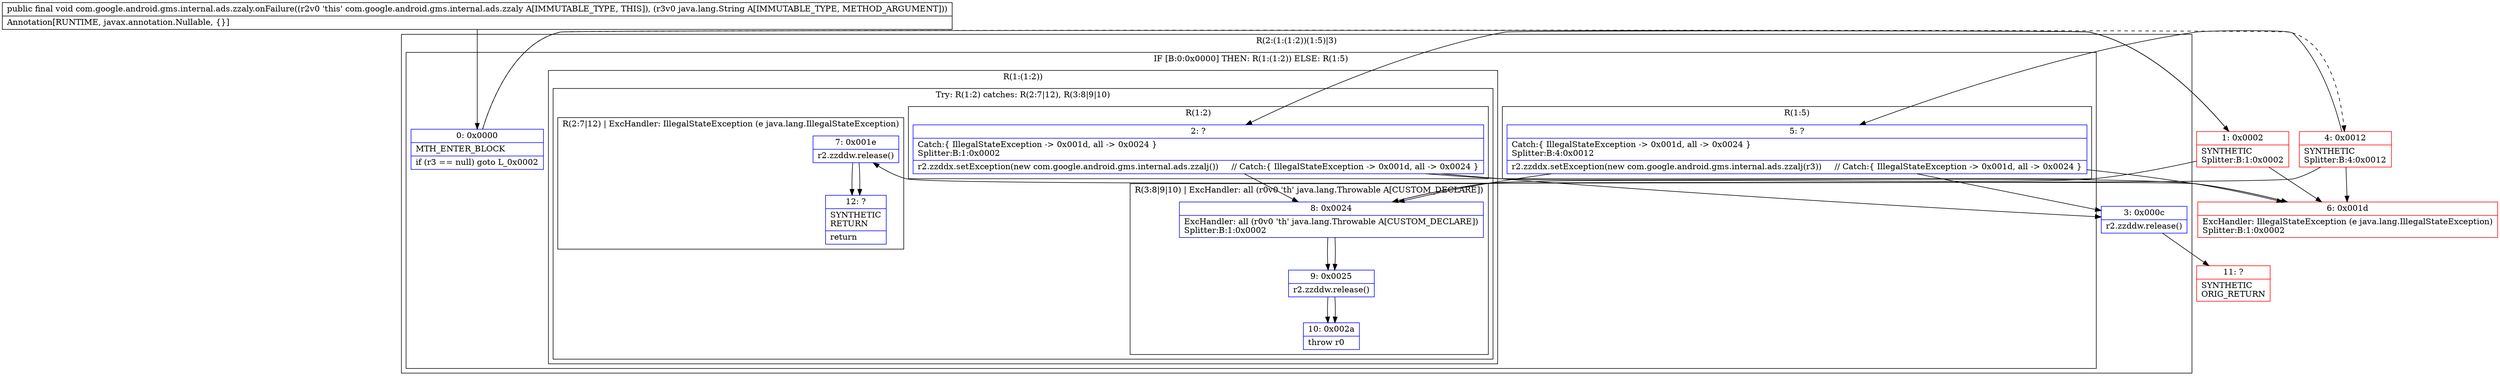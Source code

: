 digraph "CFG forcom.google.android.gms.internal.ads.zzaly.onFailure(Ljava\/lang\/String;)V" {
subgraph cluster_Region_2000466514 {
label = "R(2:(1:(1:2))(1:5)|3)";
node [shape=record,color=blue];
subgraph cluster_IfRegion_873774408 {
label = "IF [B:0:0x0000] THEN: R(1:(1:2)) ELSE: R(1:5)";
node [shape=record,color=blue];
Node_0 [shape=record,label="{0\:\ 0x0000|MTH_ENTER_BLOCK\l|if (r3 == null) goto L_0x0002\l}"];
subgraph cluster_Region_1906961099 {
label = "R(1:(1:2))";
node [shape=record,color=blue];
subgraph cluster_TryCatchRegion_63171783 {
label = "Try: R(1:2) catches: R(2:7|12), R(3:8|9|10)";
node [shape=record,color=blue];
subgraph cluster_Region_293560527 {
label = "R(1:2)";
node [shape=record,color=blue];
Node_2 [shape=record,label="{2\:\ ?|Catch:\{ IllegalStateException \-\> 0x001d, all \-\> 0x0024 \}\lSplitter:B:1:0x0002\l|r2.zzddx.setException(new com.google.android.gms.internal.ads.zzalj())     \/\/ Catch:\{ IllegalStateException \-\> 0x001d, all \-\> 0x0024 \}\l}"];
}
subgraph cluster_Region_9462101 {
label = "R(2:7|12) | ExcHandler: IllegalStateException (e java.lang.IllegalStateException)\l";
node [shape=record,color=blue];
Node_7 [shape=record,label="{7\:\ 0x001e|r2.zzddw.release()\l}"];
Node_12 [shape=record,label="{12\:\ ?|SYNTHETIC\lRETURN\l|return\l}"];
}
subgraph cluster_Region_1045507134 {
label = "R(3:8|9|10) | ExcHandler: all (r0v0 'th' java.lang.Throwable A[CUSTOM_DECLARE])\l";
node [shape=record,color=blue];
Node_8 [shape=record,label="{8\:\ 0x0024|ExcHandler: all (r0v0 'th' java.lang.Throwable A[CUSTOM_DECLARE])\lSplitter:B:1:0x0002\l}"];
Node_9 [shape=record,label="{9\:\ 0x0025|r2.zzddw.release()\l}"];
Node_10 [shape=record,label="{10\:\ 0x002a|throw r0\l}"];
}
}
}
subgraph cluster_Region_585652967 {
label = "R(1:5)";
node [shape=record,color=blue];
Node_5 [shape=record,label="{5\:\ ?|Catch:\{ IllegalStateException \-\> 0x001d, all \-\> 0x0024 \}\lSplitter:B:4:0x0012\l|r2.zzddx.setException(new com.google.android.gms.internal.ads.zzalj(r3))     \/\/ Catch:\{ IllegalStateException \-\> 0x001d, all \-\> 0x0024 \}\l}"];
}
}
Node_3 [shape=record,label="{3\:\ 0x000c|r2.zzddw.release()\l}"];
}
subgraph cluster_Region_9462101 {
label = "R(2:7|12) | ExcHandler: IllegalStateException (e java.lang.IllegalStateException)\l";
node [shape=record,color=blue];
Node_7 [shape=record,label="{7\:\ 0x001e|r2.zzddw.release()\l}"];
Node_12 [shape=record,label="{12\:\ ?|SYNTHETIC\lRETURN\l|return\l}"];
}
subgraph cluster_Region_1045507134 {
label = "R(3:8|9|10) | ExcHandler: all (r0v0 'th' java.lang.Throwable A[CUSTOM_DECLARE])\l";
node [shape=record,color=blue];
Node_8 [shape=record,label="{8\:\ 0x0024|ExcHandler: all (r0v0 'th' java.lang.Throwable A[CUSTOM_DECLARE])\lSplitter:B:1:0x0002\l}"];
Node_9 [shape=record,label="{9\:\ 0x0025|r2.zzddw.release()\l}"];
Node_10 [shape=record,label="{10\:\ 0x002a|throw r0\l}"];
}
Node_1 [shape=record,color=red,label="{1\:\ 0x0002|SYNTHETIC\lSplitter:B:1:0x0002\l}"];
Node_4 [shape=record,color=red,label="{4\:\ 0x0012|SYNTHETIC\lSplitter:B:4:0x0012\l}"];
Node_6 [shape=record,color=red,label="{6\:\ 0x001d|ExcHandler: IllegalStateException (e java.lang.IllegalStateException)\lSplitter:B:1:0x0002\l}"];
Node_11 [shape=record,color=red,label="{11\:\ ?|SYNTHETIC\lORIG_RETURN\l}"];
MethodNode[shape=record,label="{public final void com.google.android.gms.internal.ads.zzaly.onFailure((r2v0 'this' com.google.android.gms.internal.ads.zzaly A[IMMUTABLE_TYPE, THIS]), (r3v0 java.lang.String A[IMMUTABLE_TYPE, METHOD_ARGUMENT]))  | Annotation[RUNTIME, javax.annotation.Nullable, \{\}]\l}"];
MethodNode -> Node_0;
Node_0 -> Node_1;
Node_0 -> Node_4[style=dashed];
Node_2 -> Node_3;
Node_2 -> Node_6;
Node_2 -> Node_8;
Node_7 -> Node_12;
Node_8 -> Node_9;
Node_9 -> Node_10;
Node_5 -> Node_6;
Node_5 -> Node_8;
Node_5 -> Node_3;
Node_3 -> Node_11;
Node_7 -> Node_12;
Node_8 -> Node_9;
Node_9 -> Node_10;
Node_1 -> Node_2;
Node_1 -> Node_6;
Node_1 -> Node_8;
Node_4 -> Node_5;
Node_4 -> Node_6;
Node_4 -> Node_8;
Node_6 -> Node_7;
}

